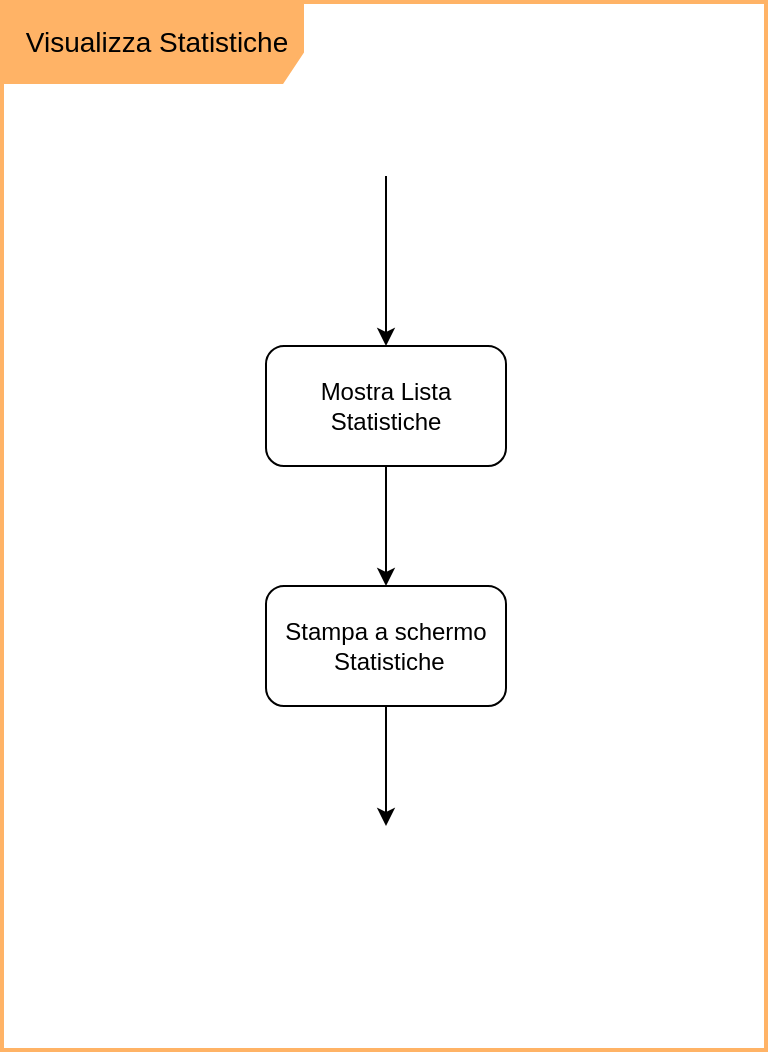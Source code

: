 <mxfile version="18.0.3" type="google"><diagram id="eEaYDtRZTNwVUzjHWizJ" name="Page-1"><mxGraphModel grid="0" page="0" gridSize="10" guides="1" tooltips="1" connect="1" arrows="1" fold="1" pageScale="1" pageWidth="827" pageHeight="1169" math="0" shadow="0"><root><mxCell id="0"/><mxCell id="1" parent="0"/><mxCell id="Y69Up0NBCADlfdGJO-ut-4" style="edgeStyle=orthogonalEdgeStyle;rounded=0;orthogonalLoop=1;jettySize=auto;html=1;" edge="1" parent="1" source="Y69Up0NBCADlfdGJO-ut-1"><mxGeometry relative="1" as="geometry"><mxPoint x="360" y="320" as="targetPoint"/></mxGeometry></mxCell><mxCell id="Y69Up0NBCADlfdGJO-ut-1" value="Mostra Lista Statistiche" style="rounded=1;whiteSpace=wrap;html=1;" vertex="1" parent="1"><mxGeometry x="300" y="200" width="120" height="60" as="geometry"/></mxCell><mxCell id="Y69Up0NBCADlfdGJO-ut-3" style="edgeStyle=orthogonalEdgeStyle;rounded=0;orthogonalLoop=1;jettySize=auto;html=1;entryX=0.5;entryY=0;entryDx=0;entryDy=0;" edge="1" parent="1" source="Y69Up0NBCADlfdGJO-ut-2" target="Y69Up0NBCADlfdGJO-ut-1"><mxGeometry relative="1" as="geometry"/></mxCell><mxCell id="Y69Up0NBCADlfdGJO-ut-2" value="" style="shape=image;html=1;verticalAlign=top;verticalLabelPosition=bottom;labelBackgroundColor=#ffffff;imageAspect=0;aspect=fixed;image=https://cdn4.iconfinder.com/data/icons/essential-app-2/16/record-round-circle-dot-128.png" vertex="1" parent="1"><mxGeometry x="342.5" y="80" width="35" height="35" as="geometry"/></mxCell><mxCell id="Y69Up0NBCADlfdGJO-ut-18" style="edgeStyle=orthogonalEdgeStyle;rounded=0;orthogonalLoop=1;jettySize=auto;html=1;" edge="1" parent="1" source="Y69Up0NBCADlfdGJO-ut-7" target="Y69Up0NBCADlfdGJO-ut-17"><mxGeometry relative="1" as="geometry"/></mxCell><mxCell id="Y69Up0NBCADlfdGJO-ut-7" value="Stampa a schermo &amp;nbsp;Statistiche" style="rounded=1;whiteSpace=wrap;html=1;" vertex="1" parent="1"><mxGeometry x="300" y="320" width="120" height="60" as="geometry"/></mxCell><mxCell id="Y69Up0NBCADlfdGJO-ut-17" value="" style="shape=image;html=1;verticalAlign=top;verticalLabelPosition=bottom;labelBackgroundColor=#ffffff;imageAspect=0;aspect=fixed;image=https://cdn4.iconfinder.com/data/icons/ionicons/512/icon-ios7-circle-filled-128.png" vertex="1" parent="1"><mxGeometry x="335" y="440" width="50" height="50" as="geometry"/></mxCell><mxCell id="VXYCHlqXccG1RrO5FfZN-1" value="&lt;font style=&quot;font-size: 14px&quot;&gt;Visualizza Statistiche&lt;/font&gt;" style="shape=umlFrame;whiteSpace=wrap;html=1;width=150;height=40;boundedLbl=1;verticalAlign=middle;align=center;spacingLeft=5;fillColor=#FFB366;strokeColor=#FFB366;strokeWidth=2;" vertex="1" parent="1"><mxGeometry x="168" y="28" width="382" height="524" as="geometry"/></mxCell></root></mxGraphModel></diagram></mxfile>